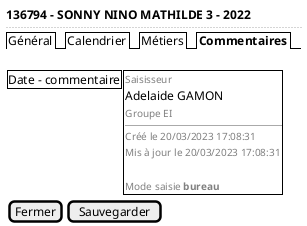 @startsalt
{
  <b>136794 - SONNY NINO MATHILDE 3 - 2022
  ..
  {/ Général | Calendrier | Métiers | <b>Commentaires }
  .



    {
     {# Date - commentaire } |
     {+
                { <font color=grey size=10>Saisisseur
                Adelaide GAMON
                <font color=grey size=10>Groupe EI
                --
                <font color=grey size=10>Créé le 20/03/2023 17:08:31
                <font color=grey size=10>Mis à jour le 20/03/2023 17:08:31
                .
                <font color=grey size=10>Mode saisie <b>bureau
     }}
    }

  { [Fermer] | [Sauvegarder] }
}
@endsalt